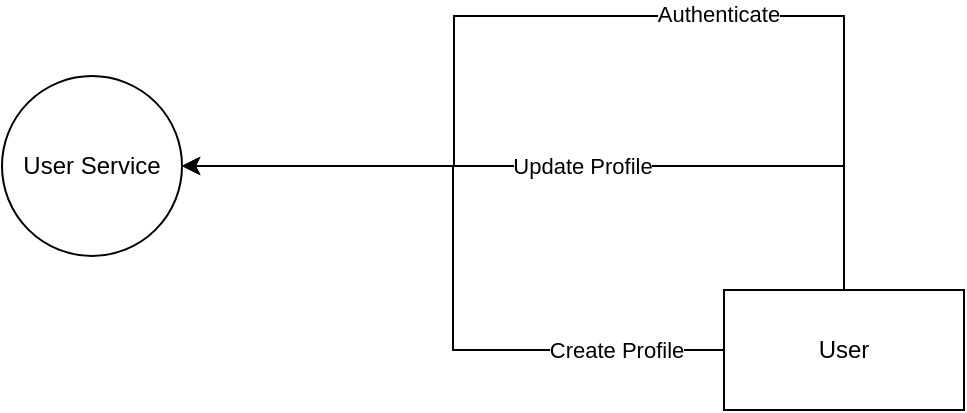 <mxfile version="21.3.0" type="github">
  <diagram name="Page-1" id="XuIpH6tI24n9b6IJmCxO">
    <mxGraphModel dx="1195" dy="696" grid="1" gridSize="10" guides="1" tooltips="1" connect="1" arrows="1" fold="1" page="1" pageScale="1" pageWidth="827" pageHeight="1169" math="0" shadow="0">
      <root>
        <mxCell id="0" />
        <mxCell id="1" parent="0" />
        <mxCell id="yYFLEdnjDPr8R14j7cF6-2" value="User Service" style="ellipse;whiteSpace=wrap;html=1;aspect=fixed;" vertex="1" parent="1">
          <mxGeometry x="369" y="380" width="90" height="90" as="geometry" />
        </mxCell>
        <mxCell id="yYFLEdnjDPr8R14j7cF6-4" style="edgeStyle=orthogonalEdgeStyle;rounded=0;orthogonalLoop=1;jettySize=auto;html=1;entryX=1;entryY=0.5;entryDx=0;entryDy=0;" edge="1" parent="1" source="yYFLEdnjDPr8R14j7cF6-3" target="yYFLEdnjDPr8R14j7cF6-2">
          <mxGeometry relative="1" as="geometry" />
        </mxCell>
        <mxCell id="yYFLEdnjDPr8R14j7cF6-5" value="Create Profile" style="edgeLabel;html=1;align=center;verticalAlign=middle;resizable=0;points=[];" vertex="1" connectable="0" parent="yYFLEdnjDPr8R14j7cF6-4">
          <mxGeometry x="-0.583" y="3" relative="1" as="geometry">
            <mxPoint x="21" y="-3" as="offset" />
          </mxGeometry>
        </mxCell>
        <mxCell id="yYFLEdnjDPr8R14j7cF6-6" style="edgeStyle=orthogonalEdgeStyle;rounded=0;orthogonalLoop=1;jettySize=auto;html=1;entryX=1;entryY=0.5;entryDx=0;entryDy=0;" edge="1" parent="1" source="yYFLEdnjDPr8R14j7cF6-3" target="yYFLEdnjDPr8R14j7cF6-2">
          <mxGeometry relative="1" as="geometry">
            <Array as="points">
              <mxPoint x="790" y="425" />
            </Array>
          </mxGeometry>
        </mxCell>
        <mxCell id="yYFLEdnjDPr8R14j7cF6-7" value="Update Profile" style="edgeLabel;html=1;align=center;verticalAlign=middle;resizable=0;points=[];" vertex="1" connectable="0" parent="yYFLEdnjDPr8R14j7cF6-6">
          <mxGeometry x="0.137" y="1" relative="1" as="geometry">
            <mxPoint x="30" y="-1" as="offset" />
          </mxGeometry>
        </mxCell>
        <mxCell id="yYFLEdnjDPr8R14j7cF6-8" style="edgeStyle=orthogonalEdgeStyle;rounded=0;orthogonalLoop=1;jettySize=auto;html=1;entryX=1;entryY=0.5;entryDx=0;entryDy=0;" edge="1" parent="1" source="yYFLEdnjDPr8R14j7cF6-3" target="yYFLEdnjDPr8R14j7cF6-2">
          <mxGeometry relative="1" as="geometry">
            <Array as="points">
              <mxPoint x="790" y="350" />
              <mxPoint x="595" y="350" />
              <mxPoint x="595" y="425" />
            </Array>
          </mxGeometry>
        </mxCell>
        <mxCell id="yYFLEdnjDPr8R14j7cF6-9" value="Authenticate" style="edgeLabel;html=1;align=center;verticalAlign=middle;resizable=0;points=[];" vertex="1" connectable="0" parent="yYFLEdnjDPr8R14j7cF6-8">
          <mxGeometry x="-0.262" y="-1" relative="1" as="geometry">
            <mxPoint as="offset" />
          </mxGeometry>
        </mxCell>
        <mxCell id="yYFLEdnjDPr8R14j7cF6-3" value="User" style="rounded=0;whiteSpace=wrap;html=1;" vertex="1" parent="1">
          <mxGeometry x="730" y="487" width="120" height="60" as="geometry" />
        </mxCell>
      </root>
    </mxGraphModel>
  </diagram>
</mxfile>
